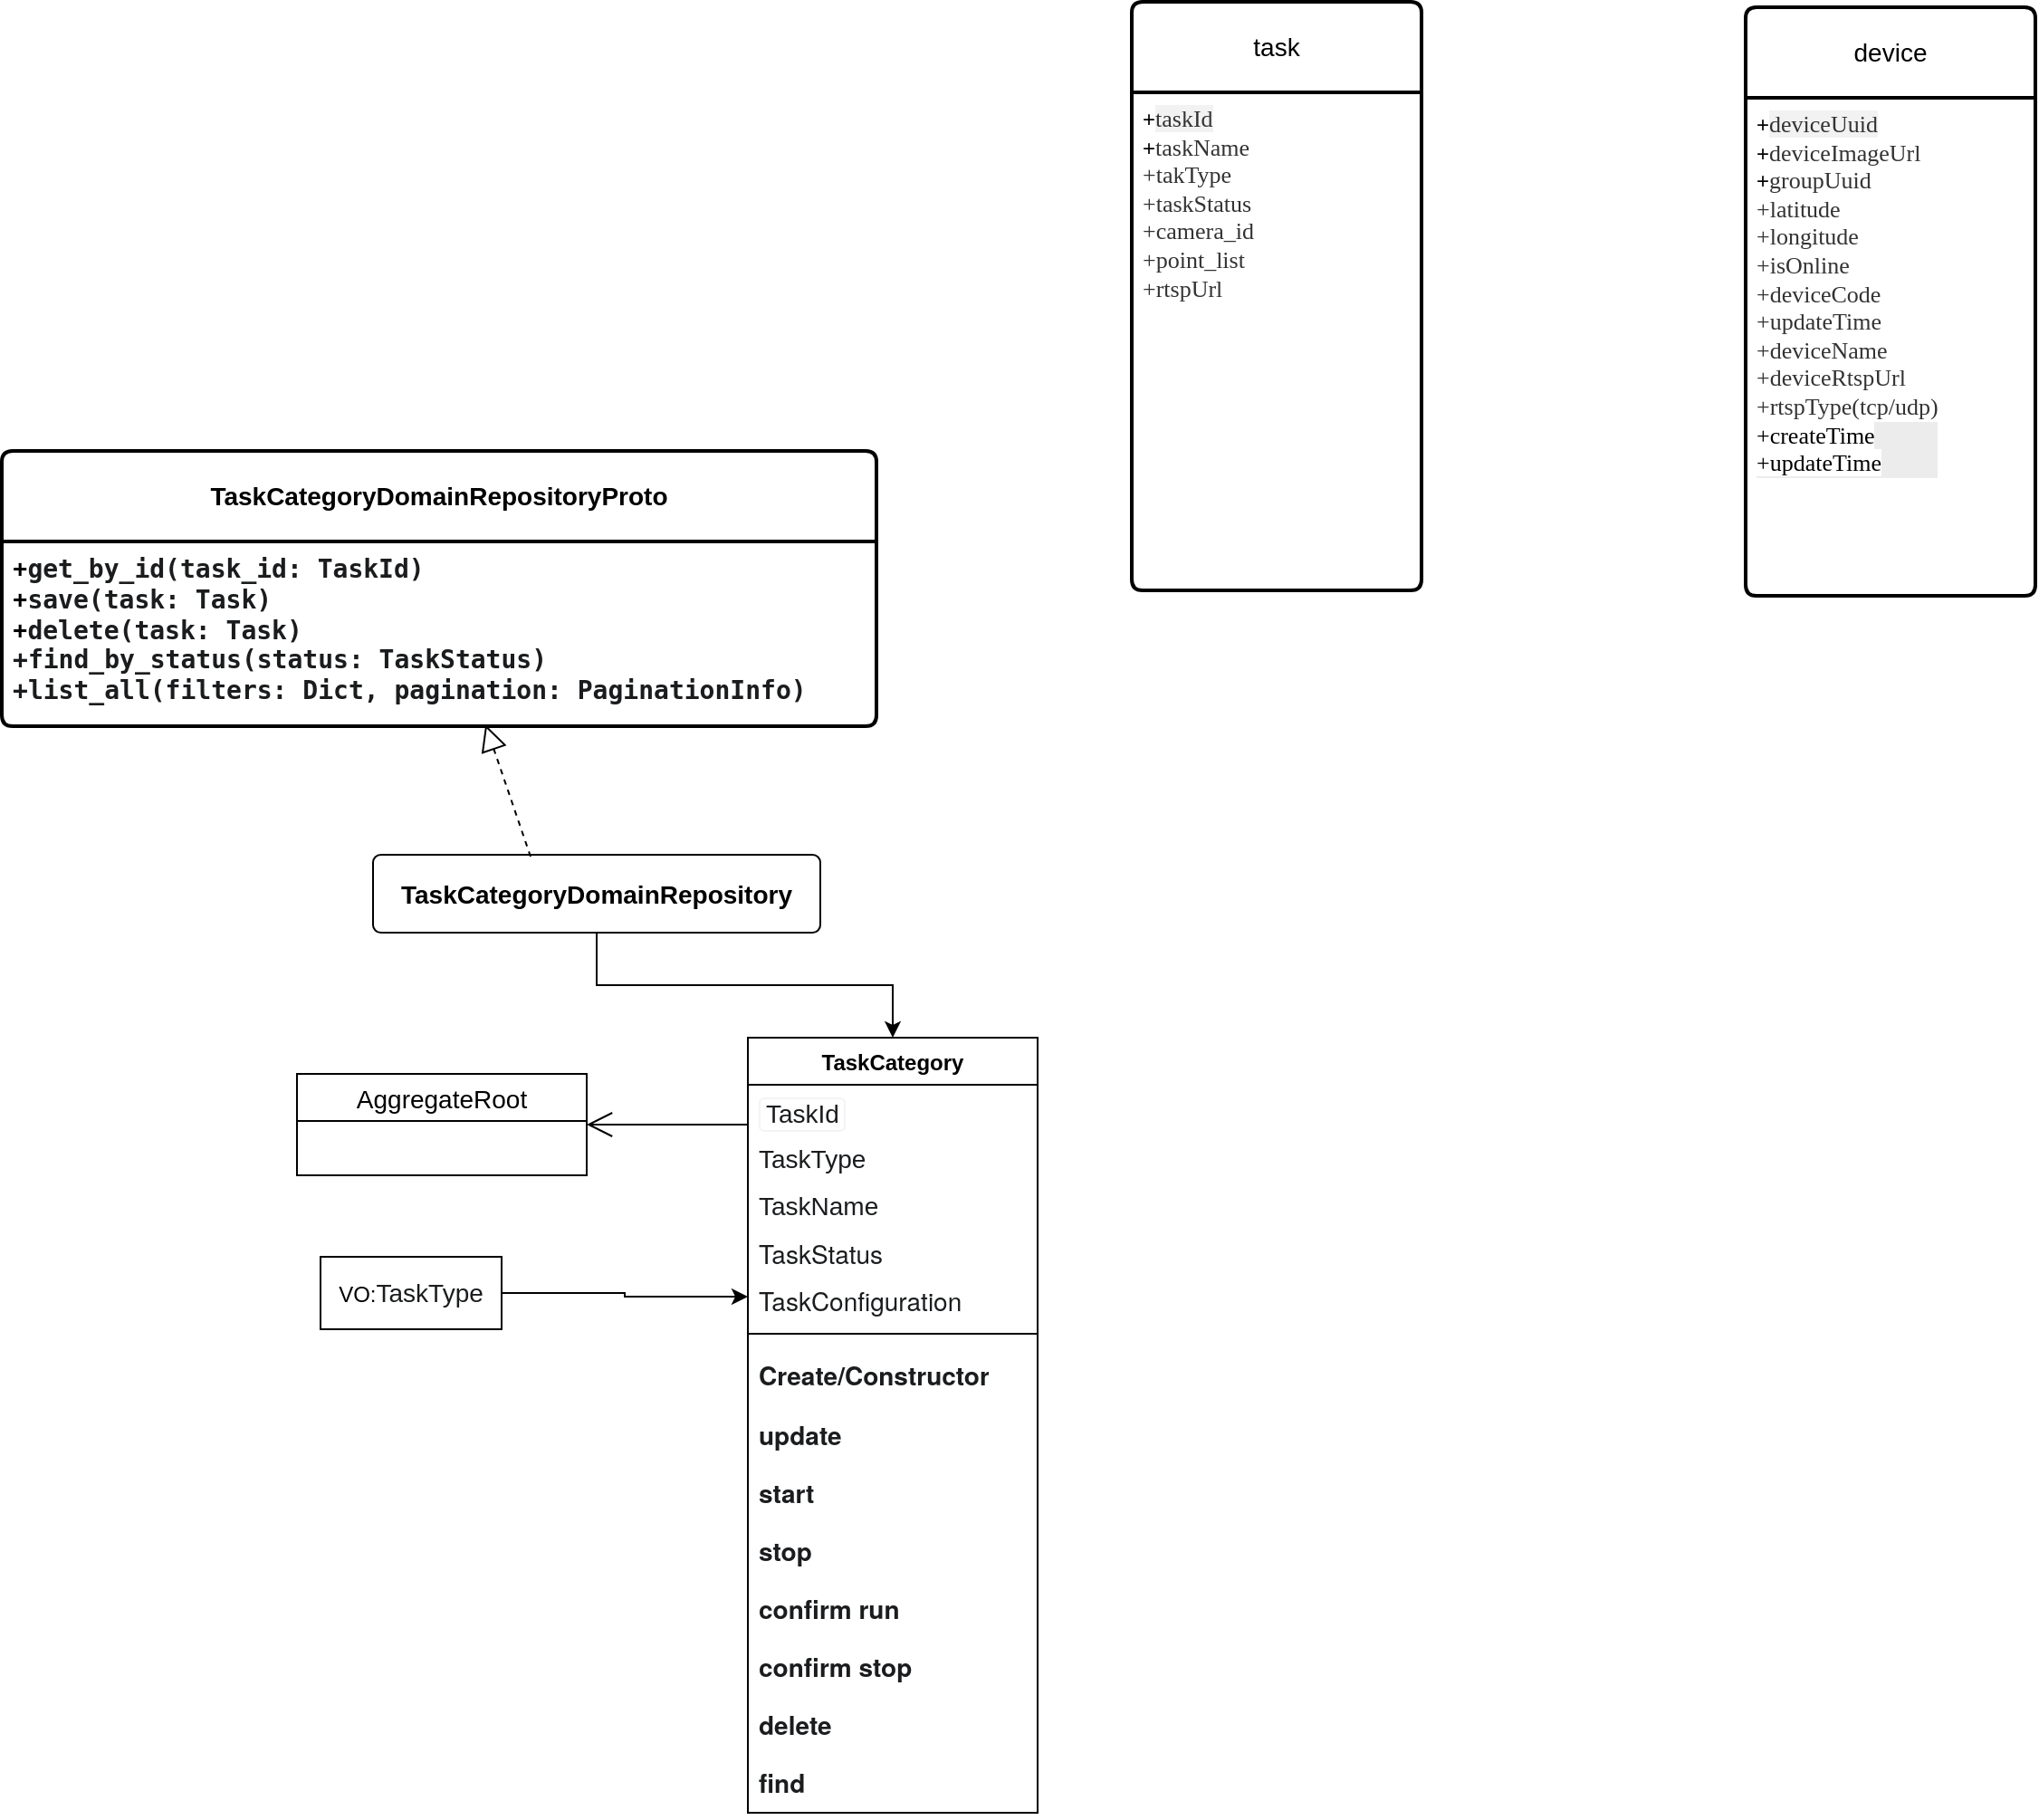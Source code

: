 <mxfile version="26.2.3">
  <diagram id="C5RBs43oDa-KdzZeNtuy" name="Page-1">
    <mxGraphModel dx="3210" dy="815" grid="0" gridSize="10" guides="0" tooltips="1" connect="1" arrows="1" fold="1" page="1" pageScale="1" pageWidth="827" pageHeight="1169" math="0" shadow="0">
      <root>
        <mxCell id="WIyWlLk6GJQsqaUBKTNV-0" />
        <mxCell id="WIyWlLk6GJQsqaUBKTNV-1" parent="WIyWlLk6GJQsqaUBKTNV-0" />
        <mxCell id="dV4LRJa494dda_OZsaT8-64" value="AggregateRoot" style="swimlane;fontStyle=0;childLayout=stackLayout;horizontal=1;startSize=26;horizontalStack=0;resizeParent=1;resizeParentMax=0;resizeLast=0;collapsible=1;marginBottom=0;align=center;fontSize=14;" vertex="1" parent="WIyWlLk6GJQsqaUBKTNV-1">
          <mxGeometry x="-758" y="970" width="160" height="56" as="geometry" />
        </mxCell>
        <mxCell id="dV4LRJa494dda_OZsaT8-42" value="device" style="swimlane;childLayout=stackLayout;horizontal=1;startSize=50;horizontalStack=0;rounded=1;fontSize=14;fontStyle=0;strokeWidth=2;resizeParent=0;resizeLast=1;shadow=0;dashed=0;align=center;arcSize=4;whiteSpace=wrap;html=1;" vertex="1" parent="WIyWlLk6GJQsqaUBKTNV-1">
          <mxGeometry x="42" y="381" width="160" height="325" as="geometry" />
        </mxCell>
        <mxCell id="dV4LRJa494dda_OZsaT8-43" value="+&lt;span style=&quot;color: rgb(51, 51, 51); font-family: &amp;quot;Microsoft YaHei&amp;quot;, &amp;quot;Hiragino Sans GB&amp;quot;, &amp;quot;PingFang SC&amp;quot;, SimHei, 宋体, &amp;quot;Arial Unicode MS&amp;quot;; font-size: 13px; text-wrap-mode: nowrap; background-color: rgb(242, 242, 242);&quot;&gt;deviceUuid&lt;/span&gt;&lt;br&gt;+&lt;span style=&quot;color: rgb(51, 51, 51); font-family: &amp;quot;Microsoft YaHei&amp;quot;, &amp;quot;Hiragino Sans GB&amp;quot;, &amp;quot;PingFang SC&amp;quot;, SimHei, 宋体, &amp;quot;Arial Unicode MS&amp;quot;; font-size: 13px; text-wrap-mode: nowrap; background-color: rgb(255, 255, 255);&quot;&gt;deviceImageUrl&lt;/span&gt;&lt;br&gt;+&lt;span style=&quot;color: rgb(51, 51, 51); font-family: &amp;quot;Microsoft YaHei&amp;quot;, &amp;quot;Hiragino Sans GB&amp;quot;, &amp;quot;PingFang SC&amp;quot;, SimHei, 宋体, &amp;quot;Arial Unicode MS&amp;quot;; font-size: 13px; text-wrap-mode: nowrap; background-color: rgb(255, 255, 255);&quot;&gt;groupUuid&lt;/span&gt;&lt;div&gt;&lt;font face=&quot;Microsoft YaHei, Hiragino Sans GB, PingFang SC, SimHei, 宋体, Arial Unicode MS&quot; color=&quot;#333333&quot;&gt;&lt;span style=&quot;font-size: 13px; text-wrap-mode: nowrap;&quot;&gt;+&lt;/span&gt;&lt;/font&gt;&lt;span style=&quot;color: rgb(51, 51, 51); font-family: &amp;quot;Microsoft YaHei&amp;quot;, &amp;quot;Hiragino Sans GB&amp;quot;, &amp;quot;PingFang SC&amp;quot;, SimHei, 宋体, &amp;quot;Arial Unicode MS&amp;quot;; font-size: 13px; text-wrap-mode: nowrap; background-color: rgb(255, 255, 255);&quot;&gt;latitude&lt;/span&gt;&lt;/div&gt;&lt;div&gt;&lt;font face=&quot;Microsoft YaHei, Hiragino Sans GB, PingFang SC, SimHei, 宋体, Arial Unicode MS&quot; color=&quot;#333333&quot;&gt;&lt;span style=&quot;font-size: 13px; text-wrap-mode: nowrap;&quot;&gt;+&lt;/span&gt;&lt;/font&gt;&lt;span style=&quot;color: rgb(51, 51, 51); font-family: &amp;quot;Microsoft YaHei&amp;quot;, &amp;quot;Hiragino Sans GB&amp;quot;, &amp;quot;PingFang SC&amp;quot;, SimHei, 宋体, &amp;quot;Arial Unicode MS&amp;quot;; font-size: 13px; text-wrap-mode: nowrap; background-color: rgb(255, 255, 255);&quot;&gt;longitude&lt;/span&gt;&lt;font face=&quot;Microsoft YaHei, Hiragino Sans GB, PingFang SC, SimHei, 宋体, Arial Unicode MS&quot; color=&quot;#333333&quot;&gt;&lt;span style=&quot;font-size: 13px; text-wrap-mode: nowrap;&quot;&gt;&lt;br&gt;&lt;/span&gt;&lt;/font&gt;&lt;div&gt;&lt;span style=&quot;color: rgb(51, 51, 51); font-family: &amp;quot;Microsoft YaHei&amp;quot;, &amp;quot;Hiragino Sans GB&amp;quot;, &amp;quot;PingFang SC&amp;quot;, SimHei, 宋体, &amp;quot;Arial Unicode MS&amp;quot;; font-size: 13px; text-wrap-mode: nowrap; background-color: rgb(255, 255, 255);&quot;&gt;+&lt;/span&gt;&lt;span style=&quot;background-color: rgb(255, 255, 255); color: rgb(51, 51, 51); font-family: &amp;quot;Microsoft YaHei&amp;quot;, &amp;quot;Hiragino Sans GB&amp;quot;, &amp;quot;PingFang SC&amp;quot;, SimHei, 宋体, &amp;quot;Arial Unicode MS&amp;quot;; font-size: 13px; text-wrap-mode: nowrap;&quot;&gt;isOnline&lt;/span&gt;&lt;/div&gt;&lt;/div&gt;&lt;div&gt;&lt;span style=&quot;background-color: rgb(255, 255, 255); color: rgb(51, 51, 51); font-family: &amp;quot;Microsoft YaHei&amp;quot;, &amp;quot;Hiragino Sans GB&amp;quot;, &amp;quot;PingFang SC&amp;quot;, SimHei, 宋体, &amp;quot;Arial Unicode MS&amp;quot;; font-size: 13px; text-wrap-mode: nowrap;&quot;&gt;+deviceCode&lt;br&gt;+&lt;/span&gt;&lt;span style=&quot;background-color: rgb(255, 255, 255); color: rgb(51, 51, 51); font-family: &amp;quot;Microsoft YaHei&amp;quot;, &amp;quot;Hiragino Sans GB&amp;quot;, &amp;quot;PingFang SC&amp;quot;, SimHei, 宋体, &amp;quot;Arial Unicode MS&amp;quot;; font-size: 13px; text-wrap-mode: nowrap;&quot;&gt;updateTime&lt;/span&gt;&lt;/div&gt;&lt;div&gt;&lt;span style=&quot;background-color: rgb(255, 255, 255); color: rgb(51, 51, 51); font-family: &amp;quot;Microsoft YaHei&amp;quot;, &amp;quot;Hiragino Sans GB&amp;quot;, &amp;quot;PingFang SC&amp;quot;, SimHei, 宋体, &amp;quot;Arial Unicode MS&amp;quot;; font-size: 13px; text-wrap-mode: nowrap;&quot;&gt;+&lt;/span&gt;&lt;span style=&quot;background-color: rgb(255, 255, 255); color: rgb(51, 51, 51); font-family: &amp;quot;Microsoft YaHei&amp;quot;, &amp;quot;Hiragino Sans GB&amp;quot;, &amp;quot;PingFang SC&amp;quot;, SimHei, 宋体, &amp;quot;Arial Unicode MS&amp;quot;; font-size: 13px; text-wrap-mode: nowrap;&quot;&gt;deviceName&lt;/span&gt;&lt;/div&gt;&lt;div&gt;&lt;span style=&quot;background-color: rgb(255, 255, 255); color: rgb(51, 51, 51); font-family: &amp;quot;Microsoft YaHei&amp;quot;, &amp;quot;Hiragino Sans GB&amp;quot;, &amp;quot;PingFang SC&amp;quot;, SimHei, 宋体, &amp;quot;Arial Unicode MS&amp;quot;; font-size: 13px; text-wrap-mode: nowrap;&quot;&gt;+&lt;/span&gt;&lt;span style=&quot;background-color: rgb(255, 255, 255); color: rgb(51, 51, 51); font-family: &amp;quot;Microsoft YaHei&amp;quot;, &amp;quot;Hiragino Sans GB&amp;quot;, &amp;quot;PingFang SC&amp;quot;, SimHei, 宋体, &amp;quot;Arial Unicode MS&amp;quot;; font-size: 13px; text-wrap-mode: nowrap;&quot;&gt;deviceRtspUrl&lt;/span&gt;&lt;/div&gt;&lt;div&gt;&lt;span style=&quot;background-color: rgb(255, 255, 255); color: rgb(51, 51, 51); font-family: &amp;quot;Microsoft YaHei&amp;quot;, &amp;quot;Hiragino Sans GB&amp;quot;, &amp;quot;PingFang SC&amp;quot;, SimHei, 宋体, &amp;quot;Arial Unicode MS&amp;quot;; font-size: 13px; text-wrap-mode: nowrap;&quot;&gt;+&lt;/span&gt;&lt;span style=&quot;background-color: rgb(255, 255, 255); color: rgb(51, 51, 51); font-family: &amp;quot;Microsoft YaHei&amp;quot;, &amp;quot;Hiragino Sans GB&amp;quot;, &amp;quot;PingFang SC&amp;quot;, SimHei, 宋体, &amp;quot;Arial Unicode MS&amp;quot;; font-size: 13px; text-wrap-mode: nowrap;&quot;&gt;rtspType(tcp/udp)&lt;/span&gt;&lt;/div&gt;&lt;div&gt;&lt;span style=&quot;background-color: rgb(255, 255, 255); color: rgb(51, 51, 51); font-family: &amp;quot;Microsoft YaHei&amp;quot;, &amp;quot;Hiragino Sans GB&amp;quot;, &amp;quot;PingFang SC&amp;quot;, SimHei, 宋体, &amp;quot;Arial Unicode MS&amp;quot;; font-size: 13px; text-wrap-mode: nowrap;&quot;&gt;&lt;div style=&quot;color: rgb(0, 0, 0); font-family: Helvetica; font-size: 12px; text-wrap-mode: wrap; background-color: rgb(236, 236, 236);&quot;&gt;&lt;font face=&quot;Microsoft YaHei, Hiragino Sans GB, PingFang SC, SimHei, 宋体, Arial Unicode MS&quot;&gt;&lt;span style=&quot;font-size: 13px; text-wrap-mode: nowrap; background-color: rgb(255, 255, 255);&quot;&gt;+createTime&lt;/span&gt;&lt;/font&gt;&lt;/div&gt;&lt;div style=&quot;color: rgb(0, 0, 0); font-family: Helvetica; font-size: 12px; text-wrap-mode: wrap; background-color: rgb(236, 236, 236);&quot;&gt;&lt;font face=&quot;Microsoft YaHei, Hiragino Sans GB, PingFang SC, SimHei, 宋体, Arial Unicode MS&quot;&gt;&lt;span style=&quot;font-size: 13px; text-wrap-mode: nowrap; background-color: rgb(255, 255, 255);&quot;&gt;+updateTime&lt;/span&gt;&lt;/font&gt;&lt;/div&gt;&lt;/span&gt;&lt;/div&gt;" style="align=left;strokeColor=none;fillColor=none;spacingLeft=4;spacingRight=4;fontSize=12;verticalAlign=top;resizable=0;rotatable=0;part=1;html=1;whiteSpace=wrap;" vertex="1" parent="dV4LRJa494dda_OZsaT8-42">
          <mxGeometry y="50" width="160" height="275" as="geometry" />
        </mxCell>
        <mxCell id="dV4LRJa494dda_OZsaT8-72" value="" style="endArrow=open;endFill=1;endSize=12;html=1;rounded=0;entryX=1;entryY=0.5;entryDx=0;entryDy=0;" edge="1" parent="WIyWlLk6GJQsqaUBKTNV-1" target="dV4LRJa494dda_OZsaT8-64">
          <mxGeometry width="160" relative="1" as="geometry">
            <mxPoint x="-509" y="998" as="sourcePoint" />
            <mxPoint x="-376" y="991" as="targetPoint" />
          </mxGeometry>
        </mxCell>
        <mxCell id="dV4LRJa494dda_OZsaT8-44" value="task" style="swimlane;childLayout=stackLayout;horizontal=1;startSize=50;horizontalStack=0;rounded=1;fontSize=14;fontStyle=0;strokeWidth=2;resizeParent=0;resizeLast=1;shadow=0;dashed=0;align=center;arcSize=4;whiteSpace=wrap;html=1;" vertex="1" parent="WIyWlLk6GJQsqaUBKTNV-1">
          <mxGeometry x="-297" y="378" width="160" height="325" as="geometry" />
        </mxCell>
        <mxCell id="dV4LRJa494dda_OZsaT8-45" value="+&lt;span style=&quot;color: rgb(51, 51, 51); font-family: &amp;quot;Microsoft YaHei&amp;quot;, &amp;quot;Hiragino Sans GB&amp;quot;, &amp;quot;PingFang SC&amp;quot;, SimHei, 宋体, &amp;quot;Arial Unicode MS&amp;quot;; font-size: 13px; text-wrap-mode: nowrap; background-color: rgb(242, 242, 242);&quot;&gt;taskId&lt;/span&gt;&lt;br&gt;+&lt;font face=&quot;Microsoft YaHei, Hiragino Sans GB, PingFang SC, SimHei, 宋体, Arial Unicode MS&quot; color=&quot;#333333&quot;&gt;&lt;span style=&quot;font-size: 13px; text-wrap-mode: nowrap; background-color: rgb(255, 255, 255);&quot;&gt;taskName&lt;/span&gt;&lt;/font&gt;&lt;br&gt;&lt;div&gt;&lt;font face=&quot;Microsoft YaHei, Hiragino Sans GB, PingFang SC, SimHei, 宋体, Arial Unicode MS&quot; color=&quot;#333333&quot;&gt;&lt;span style=&quot;font-size: 13px; text-wrap-mode: nowrap; background-color: rgb(255, 255, 255);&quot;&gt;+takType&lt;/span&gt;&lt;/font&gt;&lt;/div&gt;&lt;div&gt;&lt;font face=&quot;Microsoft YaHei, Hiragino Sans GB, PingFang SC, SimHei, 宋体, Arial Unicode MS&quot; color=&quot;#333333&quot;&gt;&lt;span style=&quot;font-size: 13px; text-wrap-mode: nowrap; background-color: rgb(255, 255, 255);&quot;&gt;+taskStatus&lt;/span&gt;&lt;/font&gt;&lt;/div&gt;&lt;div&gt;&lt;font face=&quot;Microsoft YaHei, Hiragino Sans GB, PingFang SC, SimHei, 宋体, Arial Unicode MS&quot; color=&quot;#333333&quot;&gt;&lt;span style=&quot;font-size: 13px; text-wrap-mode: nowrap; background-color: rgb(255, 255, 255);&quot;&gt;+&lt;/span&gt;&lt;/font&gt;&lt;span style=&quot;background-color: transparent; font-size: 13px; text-wrap-mode: nowrap;&quot;&gt;&lt;font face=&quot;Microsoft YaHei, Hiragino Sans GB, PingFang SC, SimHei, 宋体, Arial Unicode MS&quot; color=&quot;#333333&quot;&gt;camera_id&lt;/font&gt;&lt;/span&gt;&lt;/div&gt;&lt;div&gt;&lt;font face=&quot;Microsoft YaHei, Hiragino Sans GB, PingFang SC, SimHei, 宋体, Arial Unicode MS&quot; color=&quot;#333333&quot;&gt;&lt;span style=&quot;font-size: 13px; text-wrap-mode: nowrap; background-color: rgb(255, 255, 255);&quot;&gt;+&lt;/span&gt;&lt;/font&gt;&lt;span style=&quot;background-color: transparent; font-size: 13px; text-wrap-mode: nowrap;&quot;&gt;&lt;font face=&quot;Microsoft YaHei, Hiragino Sans GB, PingFang SC, SimHei, 宋体, Arial Unicode MS&quot; color=&quot;#333333&quot;&gt;point_list&lt;/font&gt;&lt;/span&gt;&lt;/div&gt;&lt;div&gt;&lt;font face=&quot;Microsoft YaHei, Hiragino Sans GB, PingFang SC, SimHei, 宋体, Arial Unicode MS&quot; color=&quot;#333333&quot;&gt;&lt;span style=&quot;font-size: 13px; text-wrap-mode: nowrap; background-color: rgb(255, 255, 255);&quot;&gt;+r&lt;/span&gt;&lt;/font&gt;&lt;span style=&quot;background-color: transparent; color: light-dark(rgb(51, 51, 51), rgb(193, 193, 193)); font-family: &amp;quot;Microsoft YaHei&amp;quot;, &amp;quot;Hiragino Sans GB&amp;quot;, &amp;quot;PingFang SC&amp;quot;, SimHei, 宋体, &amp;quot;Arial Unicode MS&amp;quot;; font-size: 13px; text-wrap-mode: nowrap;&quot;&gt;tspUrl&lt;/span&gt;&lt;/div&gt;" style="align=left;strokeColor=none;fillColor=none;spacingLeft=4;spacingRight=4;fontSize=12;verticalAlign=top;resizable=0;rotatable=0;part=1;html=1;whiteSpace=wrap;" vertex="1" parent="dV4LRJa494dda_OZsaT8-44">
          <mxGeometry y="50" width="160" height="275" as="geometry" />
        </mxCell>
        <mxCell id="dV4LRJa494dda_OZsaT8-74" value="TaskCategory" style="swimlane;fontStyle=1;align=center;verticalAlign=top;childLayout=stackLayout;horizontal=1;startSize=26;horizontalStack=0;resizeParent=1;resizeParentMax=0;resizeLast=0;collapsible=1;marginBottom=0;whiteSpace=wrap;html=1;" vertex="1" parent="WIyWlLk6GJQsqaUBKTNV-1">
          <mxGeometry x="-509" y="950" width="160" height="428" as="geometry">
            <mxRectangle x="-509" y="956" width="108" height="26" as="alternateBounds" />
          </mxGeometry>
        </mxCell>
        <mxCell id="dV4LRJa494dda_OZsaT8-75" value="&lt;div&gt;&lt;span style=&quot;box-sizing: border-box; color: rgb(26, 28, 30); background-color: rgb(255, 255, 255);&quot; class=&quot;ng-star-inserted&quot;&gt;&lt;span style=&quot;box-sizing: border-box; background-image: none; background-position: 0% 0%; background-size: auto; background-repeat: repeat; background-attachment: scroll; background-origin: padding-box; background-clip: border-box; border-color: rgb(243, 243, 246); border-style: solid; border-width: 0.667px; border-image: none 100% / 1 / 0 stretch; border-radius: 3px; padding: 0px 3px; display: inline-block;&quot; class=&quot;inline-code ng-star-inserted&quot;&gt;&lt;span style=&quot;box-sizing: border-box;&quot; class=&quot;ng-star-inserted&quot;&gt;&lt;font style=&quot;font-size: 14px;&quot; face=&quot;Helvetica&quot;&gt;TaskId&lt;/font&gt;&lt;/span&gt;&lt;/span&gt;&lt;/span&gt;&lt;/div&gt;" style="text;strokeColor=none;fillColor=none;align=left;verticalAlign=top;spacingLeft=4;spacingRight=4;overflow=hidden;rotatable=0;points=[[0,0.5],[1,0.5]];portConstraint=eastwest;whiteSpace=wrap;html=1;" vertex="1" parent="dV4LRJa494dda_OZsaT8-74">
          <mxGeometry y="26" width="160" height="26" as="geometry" />
        </mxCell>
        <mxCell id="dV4LRJa494dda_OZsaT8-78" value="&lt;span style=&quot;box-sizing: border-box; color: rgb(26, 28, 30); font-size: 14px; background-color: rgb(255, 255, 255);&quot; class=&quot;ng-star-inserted&quot;&gt;&lt;span style=&quot;box-sizing: border-box;&quot; class=&quot;ng-star-inserted&quot;&gt;&lt;font style=&quot;&quot; face=&quot;Helvetica&quot;&gt;TaskType&lt;/font&gt;&lt;/span&gt;&lt;/span&gt;" style="text;strokeColor=none;fillColor=none;align=left;verticalAlign=top;spacingLeft=4;spacingRight=4;overflow=hidden;rotatable=0;points=[[0,0.5],[1,0.5]];portConstraint=eastwest;whiteSpace=wrap;html=1;" vertex="1" parent="dV4LRJa494dda_OZsaT8-74">
          <mxGeometry y="52" width="160" height="26" as="geometry" />
        </mxCell>
        <mxCell id="Cmup_LVDTppKfUMg47Zp-8" value="&lt;span style=&quot;box-sizing: border-box; color: rgb(26, 28, 30); font-size: 14px; background-color: rgb(255, 255, 255);&quot; class=&quot;ng-star-inserted&quot;&gt;&lt;span style=&quot;box-sizing: border-box;&quot; class=&quot;ng-star-inserted&quot;&gt;&lt;font style=&quot;&quot; face=&quot;Helvetica&quot;&gt;TaskName&lt;/font&gt;&lt;/span&gt;&lt;/span&gt;" style="text;strokeColor=none;fillColor=none;align=left;verticalAlign=top;spacingLeft=4;spacingRight=4;overflow=hidden;rotatable=0;points=[[0,0.5],[1,0.5]];portConstraint=eastwest;whiteSpace=wrap;html=1;" vertex="1" parent="dV4LRJa494dda_OZsaT8-74">
          <mxGeometry y="78" width="160" height="26" as="geometry" />
        </mxCell>
        <mxCell id="dV4LRJa494dda_OZsaT8-79" value="&lt;span style=&quot;box-sizing: border-box; color: rgb(26, 28, 30); font-family: &amp;quot;Google Sans Text&amp;quot;, &amp;quot;Helvetica Neue&amp;quot;, sans-serif; font-size: 14px; background-color: rgb(255, 255, 255);&quot; class=&quot;ng-star-inserted&quot;&gt;&lt;span style=&quot;box-sizing: border-box;&quot; class=&quot;ng-star-inserted&quot;&gt;TaskStatus&lt;/span&gt;&lt;/span&gt;" style="text;strokeColor=none;fillColor=none;align=left;verticalAlign=top;spacingLeft=4;spacingRight=4;overflow=hidden;rotatable=0;points=[[0,0.5],[1,0.5]];portConstraint=eastwest;whiteSpace=wrap;html=1;" vertex="1" parent="dV4LRJa494dda_OZsaT8-74">
          <mxGeometry y="104" width="160" height="26" as="geometry" />
        </mxCell>
        <mxCell id="dV4LRJa494dda_OZsaT8-80" value="&lt;span style=&quot;box-sizing: border-box; color: rgb(26, 28, 30); font-family: &amp;quot;Google Sans Text&amp;quot;, &amp;quot;Helvetica Neue&amp;quot;, sans-serif; font-size: 14px; background-color: rgb(255, 255, 255);&quot; class=&quot;ng-star-inserted&quot;&gt;&lt;span style=&quot;box-sizing: border-box;&quot; class=&quot;ng-star-inserted&quot;&gt;TaskConfiguration&lt;/span&gt;&lt;/span&gt;" style="text;strokeColor=none;fillColor=none;align=left;verticalAlign=top;spacingLeft=4;spacingRight=4;overflow=hidden;rotatable=0;points=[[0,0.5],[1,0.5]];portConstraint=eastwest;whiteSpace=wrap;html=1;" vertex="1" parent="dV4LRJa494dda_OZsaT8-74">
          <mxGeometry y="130" width="160" height="26" as="geometry" />
        </mxCell>
        <mxCell id="dV4LRJa494dda_OZsaT8-76" value="" style="line;strokeWidth=1;fillColor=none;align=left;verticalAlign=middle;spacingTop=-1;spacingLeft=3;spacingRight=3;rotatable=0;labelPosition=right;points=[];portConstraint=eastwest;strokeColor=inherit;" vertex="1" parent="dV4LRJa494dda_OZsaT8-74">
          <mxGeometry y="156" width="160" height="15" as="geometry" />
        </mxCell>
        <mxCell id="dV4LRJa494dda_OZsaT8-86" value="&lt;strong style=&quot;box-sizing: border-box; color: rgb(26, 28, 30); font-family: &amp;quot;Google Sans Text&amp;quot;, &amp;quot;Helvetica Neue&amp;quot;, sans-serif; font-size: 14px; background-color: rgb(255, 255, 255);&quot; class=&quot;ng-star-inserted&quot;&gt;&lt;span style=&quot;box-sizing: border-box;&quot; class=&quot;ng-star-inserted&quot;&gt;Create/Constructor&lt;/span&gt;&lt;/strong&gt;" style="text;strokeColor=none;fillColor=none;align=left;verticalAlign=top;spacingLeft=4;spacingRight=4;overflow=hidden;rotatable=0;points=[[0,0.5],[1,0.5]];portConstraint=eastwest;whiteSpace=wrap;html=1;" vertex="1" parent="dV4LRJa494dda_OZsaT8-74">
          <mxGeometry y="171" width="160" height="33" as="geometry" />
        </mxCell>
        <mxCell id="Cmup_LVDTppKfUMg47Zp-1" value="&lt;strong style=&quot;box-sizing: border-box; color: rgb(26, 28, 30); font-family: &amp;quot;Google Sans Text&amp;quot;, &amp;quot;Helvetica Neue&amp;quot;, sans-serif; font-size: 14px; background-color: rgb(255, 255, 255);&quot; class=&quot;ng-star-inserted&quot;&gt;&lt;span style=&quot;box-sizing: border-box;&quot; class=&quot;ng-star-inserted&quot;&gt;update&lt;/span&gt;&lt;/strong&gt;" style="text;strokeColor=none;fillColor=none;align=left;verticalAlign=top;spacingLeft=4;spacingRight=4;overflow=hidden;rotatable=0;points=[[0,0.5],[1,0.5]];portConstraint=eastwest;whiteSpace=wrap;html=1;" vertex="1" parent="dV4LRJa494dda_OZsaT8-74">
          <mxGeometry y="204" width="160" height="32" as="geometry" />
        </mxCell>
        <mxCell id="Cmup_LVDTppKfUMg47Zp-2" value="&lt;font face=&quot;Google Sans Text, Helvetica Neue, sans-serif&quot; color=&quot;#1a1c1e&quot;&gt;&lt;span style=&quot;font-size: 14px; background-color: rgb(255, 255, 255);&quot;&gt;&lt;b&gt;start&lt;/b&gt;&lt;/span&gt;&lt;/font&gt;" style="text;strokeColor=none;fillColor=none;align=left;verticalAlign=top;spacingLeft=4;spacingRight=4;overflow=hidden;rotatable=0;points=[[0,0.5],[1,0.5]];portConstraint=eastwest;whiteSpace=wrap;html=1;" vertex="1" parent="dV4LRJa494dda_OZsaT8-74">
          <mxGeometry y="236" width="160" height="32" as="geometry" />
        </mxCell>
        <mxCell id="Cmup_LVDTppKfUMg47Zp-4" value="&lt;strong style=&quot;box-sizing: border-box; color: rgb(26, 28, 30); font-family: &amp;quot;Google Sans Text&amp;quot;, &amp;quot;Helvetica Neue&amp;quot;, sans-serif; font-size: 14px; background-color: rgb(255, 255, 255);&quot; class=&quot;ng-star-inserted&quot;&gt;&lt;span style=&quot;box-sizing: border-box;&quot; class=&quot;ng-star-inserted&quot;&gt;stop&lt;/span&gt;&lt;/strong&gt;" style="text;strokeColor=none;fillColor=none;align=left;verticalAlign=top;spacingLeft=4;spacingRight=4;overflow=hidden;rotatable=0;points=[[0,0.5],[1,0.5]];portConstraint=eastwest;whiteSpace=wrap;html=1;" vertex="1" parent="dV4LRJa494dda_OZsaT8-74">
          <mxGeometry y="268" width="160" height="32" as="geometry" />
        </mxCell>
        <mxCell id="Cmup_LVDTppKfUMg47Zp-5" value="&lt;strong style=&quot;box-sizing: border-box; color: rgb(26, 28, 30); font-family: &amp;quot;Google Sans Text&amp;quot;, &amp;quot;Helvetica Neue&amp;quot;, sans-serif; font-size: 14px; background-color: rgb(255, 255, 255);&quot; class=&quot;ng-star-inserted&quot;&gt;&lt;span style=&quot;box-sizing: border-box;&quot; class=&quot;ng-star-inserted&quot;&gt;confirm run&lt;/span&gt;&lt;/strong&gt;" style="text;strokeColor=none;fillColor=none;align=left;verticalAlign=top;spacingLeft=4;spacingRight=4;overflow=hidden;rotatable=0;points=[[0,0.5],[1,0.5]];portConstraint=eastwest;whiteSpace=wrap;html=1;" vertex="1" parent="dV4LRJa494dda_OZsaT8-74">
          <mxGeometry y="300" width="160" height="32" as="geometry" />
        </mxCell>
        <mxCell id="Cmup_LVDTppKfUMg47Zp-6" value="&lt;strong style=&quot;box-sizing: border-box; color: rgb(26, 28, 30); font-family: &amp;quot;Google Sans Text&amp;quot;, &amp;quot;Helvetica Neue&amp;quot;, sans-serif; font-size: 14px; background-color: rgb(255, 255, 255);&quot; class=&quot;ng-star-inserted&quot;&gt;&lt;span style=&quot;box-sizing: border-box;&quot; class=&quot;ng-star-inserted&quot;&gt;confirm stop&lt;/span&gt;&lt;/strong&gt;" style="text;strokeColor=none;fillColor=none;align=left;verticalAlign=top;spacingLeft=4;spacingRight=4;overflow=hidden;rotatable=0;points=[[0,0.5],[1,0.5]];portConstraint=eastwest;whiteSpace=wrap;html=1;" vertex="1" parent="dV4LRJa494dda_OZsaT8-74">
          <mxGeometry y="332" width="160" height="32" as="geometry" />
        </mxCell>
        <mxCell id="Cmup_LVDTppKfUMg47Zp-9" value="&lt;strong style=&quot;box-sizing: border-box; color: rgb(26, 28, 30); font-family: &amp;quot;Google Sans Text&amp;quot;, &amp;quot;Helvetica Neue&amp;quot;, sans-serif; font-size: 14px; background-color: rgb(255, 255, 255);&quot; class=&quot;ng-star-inserted&quot;&gt;&lt;span style=&quot;box-sizing: border-box;&quot; class=&quot;ng-star-inserted&quot;&gt;delete&lt;/span&gt;&lt;/strong&gt;" style="text;strokeColor=none;fillColor=none;align=left;verticalAlign=top;spacingLeft=4;spacingRight=4;overflow=hidden;rotatable=0;points=[[0,0.5],[1,0.5]];portConstraint=eastwest;whiteSpace=wrap;html=1;" vertex="1" parent="dV4LRJa494dda_OZsaT8-74">
          <mxGeometry y="364" width="160" height="32" as="geometry" />
        </mxCell>
        <mxCell id="Cmup_LVDTppKfUMg47Zp-10" value="&lt;font face=&quot;Google Sans Text, Helvetica Neue, sans-serif&quot; color=&quot;#1a1c1e&quot;&gt;&lt;span style=&quot;font-size: 14px; background-color: rgb(255, 255, 255);&quot;&gt;&lt;b&gt;find&lt;/b&gt;&lt;/span&gt;&lt;/font&gt;" style="text;strokeColor=none;fillColor=none;align=left;verticalAlign=top;spacingLeft=4;spacingRight=4;overflow=hidden;rotatable=0;points=[[0,0.5],[1,0.5]];portConstraint=eastwest;whiteSpace=wrap;html=1;" vertex="1" parent="dV4LRJa494dda_OZsaT8-74">
          <mxGeometry y="396" width="160" height="32" as="geometry" />
        </mxCell>
        <mxCell id="Cmup_LVDTppKfUMg47Zp-12" style="edgeStyle=orthogonalEdgeStyle;rounded=0;orthogonalLoop=1;jettySize=auto;html=1;exitX=0.5;exitY=1;exitDx=0;exitDy=0;" edge="1" parent="WIyWlLk6GJQsqaUBKTNV-1" source="Cmup_LVDTppKfUMg47Zp-11" target="dV4LRJa494dda_OZsaT8-74">
          <mxGeometry relative="1" as="geometry" />
        </mxCell>
        <mxCell id="Cmup_LVDTppKfUMg47Zp-11" value="&lt;font face=&quot;Helvetica&quot; style=&quot;font-size: 14px;&quot;&gt;&lt;b&gt;TaskCategoryDomainRepository&lt;/b&gt;&lt;/font&gt;" style="rounded=1;arcSize=10;whiteSpace=wrap;html=1;align=center;" vertex="1" parent="WIyWlLk6GJQsqaUBKTNV-1">
          <mxGeometry x="-716" y="849" width="247" height="43" as="geometry" />
        </mxCell>
        <mxCell id="Cmup_LVDTppKfUMg47Zp-13" value="&lt;b&gt;TaskCategoryDomainRepositoryProto&lt;/b&gt;" style="swimlane;childLayout=stackLayout;horizontal=1;startSize=50;horizontalStack=0;rounded=1;fontSize=14;fontStyle=0;strokeWidth=2;resizeParent=0;resizeLast=1;shadow=0;dashed=0;align=center;arcSize=4;whiteSpace=wrap;html=1;" vertex="1" parent="WIyWlLk6GJQsqaUBKTNV-1">
          <mxGeometry x="-921" y="626" width="483" height="152" as="geometry" />
        </mxCell>
        <mxCell id="Cmup_LVDTppKfUMg47Zp-14" value="&lt;font style=&quot;font-size: 14px;&quot;&gt;&lt;b&gt;+&lt;span style=&quot;color: rgb(26, 28, 30); font-family: &amp;quot;DM Mono&amp;quot;, monospace; background-color: rgb(255, 255, 255);&quot;&gt;get_by_id(task_id: TaskId)&lt;/span&gt;&lt;br&gt;+&lt;span style=&quot;color: rgb(26, 28, 30); font-family: &amp;quot;DM Mono&amp;quot;, monospace; background-color: rgb(255, 255, 255);&quot;&gt;save(task: Task)&lt;/span&gt;&lt;br&gt;+&lt;span style=&quot;color: rgb(26, 28, 30); font-family: &amp;quot;DM Mono&amp;quot;, monospace; background-color: rgb(255, 255, 255);&quot;&gt;delete(task: Task)&lt;/span&gt;&lt;/b&gt;&lt;/font&gt;&lt;div&gt;&lt;font style=&quot;font-size: 14px;&quot;&gt;&lt;b&gt;&lt;font style=&quot;&quot;&gt;&lt;span style=&quot;color: rgb(26, 28, 30); font-family: &amp;quot;DM Mono&amp;quot;, monospace; background-color: rgb(255, 255, 255);&quot;&gt;+&lt;/span&gt;&lt;/font&gt;&lt;span style=&quot;background-color: rgb(255, 255, 255); color: rgb(26, 28, 30); font-family: &amp;quot;DM Mono&amp;quot;, monospace;&quot;&gt;find_by_status(status: TaskStatus)&lt;/span&gt;&lt;/b&gt;&lt;/font&gt;&lt;/div&gt;&lt;div&gt;&lt;font style=&quot;font-size: 14px;&quot;&gt;&lt;b&gt;&lt;span style=&quot;background-color: rgb(255, 255, 255); color: rgb(26, 28, 30); font-family: &amp;quot;DM Mono&amp;quot;, monospace;&quot;&gt;+&lt;/span&gt;&lt;span style=&quot;background-color: rgb(255, 255, 255); color: rgb(26, 28, 30); font-family: &amp;quot;DM Mono&amp;quot;, monospace;&quot;&gt;list_all(filters: Dict, pagination: PaginationInfo)&lt;/span&gt;&lt;/b&gt;&lt;/font&gt;&lt;/div&gt;" style="align=left;strokeColor=none;fillColor=none;spacingLeft=4;spacingRight=4;fontSize=12;verticalAlign=top;resizable=0;rotatable=0;part=1;html=1;whiteSpace=wrap;" vertex="1" parent="Cmup_LVDTppKfUMg47Zp-13">
          <mxGeometry y="50" width="483" height="102" as="geometry" />
        </mxCell>
        <mxCell id="Cmup_LVDTppKfUMg47Zp-16" value="" style="endArrow=block;dashed=1;endFill=0;endSize=12;html=1;rounded=0;entryX=0.553;entryY=0.992;entryDx=0;entryDy=0;entryPerimeter=0;" edge="1" parent="WIyWlLk6GJQsqaUBKTNV-1" target="Cmup_LVDTppKfUMg47Zp-14">
          <mxGeometry width="160" relative="1" as="geometry">
            <mxPoint x="-629" y="850" as="sourcePoint" />
            <mxPoint x="-469" y="850" as="targetPoint" />
          </mxGeometry>
        </mxCell>
        <mxCell id="Cmup_LVDTppKfUMg47Zp-18" style="edgeStyle=orthogonalEdgeStyle;rounded=0;orthogonalLoop=1;jettySize=auto;html=1;exitX=1;exitY=0.5;exitDx=0;exitDy=0;entryX=0;entryY=0.5;entryDx=0;entryDy=0;" edge="1" parent="WIyWlLk6GJQsqaUBKTNV-1" source="Cmup_LVDTppKfUMg47Zp-17" target="dV4LRJa494dda_OZsaT8-80">
          <mxGeometry relative="1" as="geometry" />
        </mxCell>
        <mxCell id="Cmup_LVDTppKfUMg47Zp-17" value="VO:&lt;span style=&quot;color: rgb(26, 28, 30); font-size: 14px; text-align: left; background-color: rgb(255, 255, 255);&quot;&gt;TaskType&lt;/span&gt;" style="whiteSpace=wrap;html=1;align=center;" vertex="1" parent="WIyWlLk6GJQsqaUBKTNV-1">
          <mxGeometry x="-745" y="1071" width="100" height="40" as="geometry" />
        </mxCell>
      </root>
    </mxGraphModel>
  </diagram>
</mxfile>
